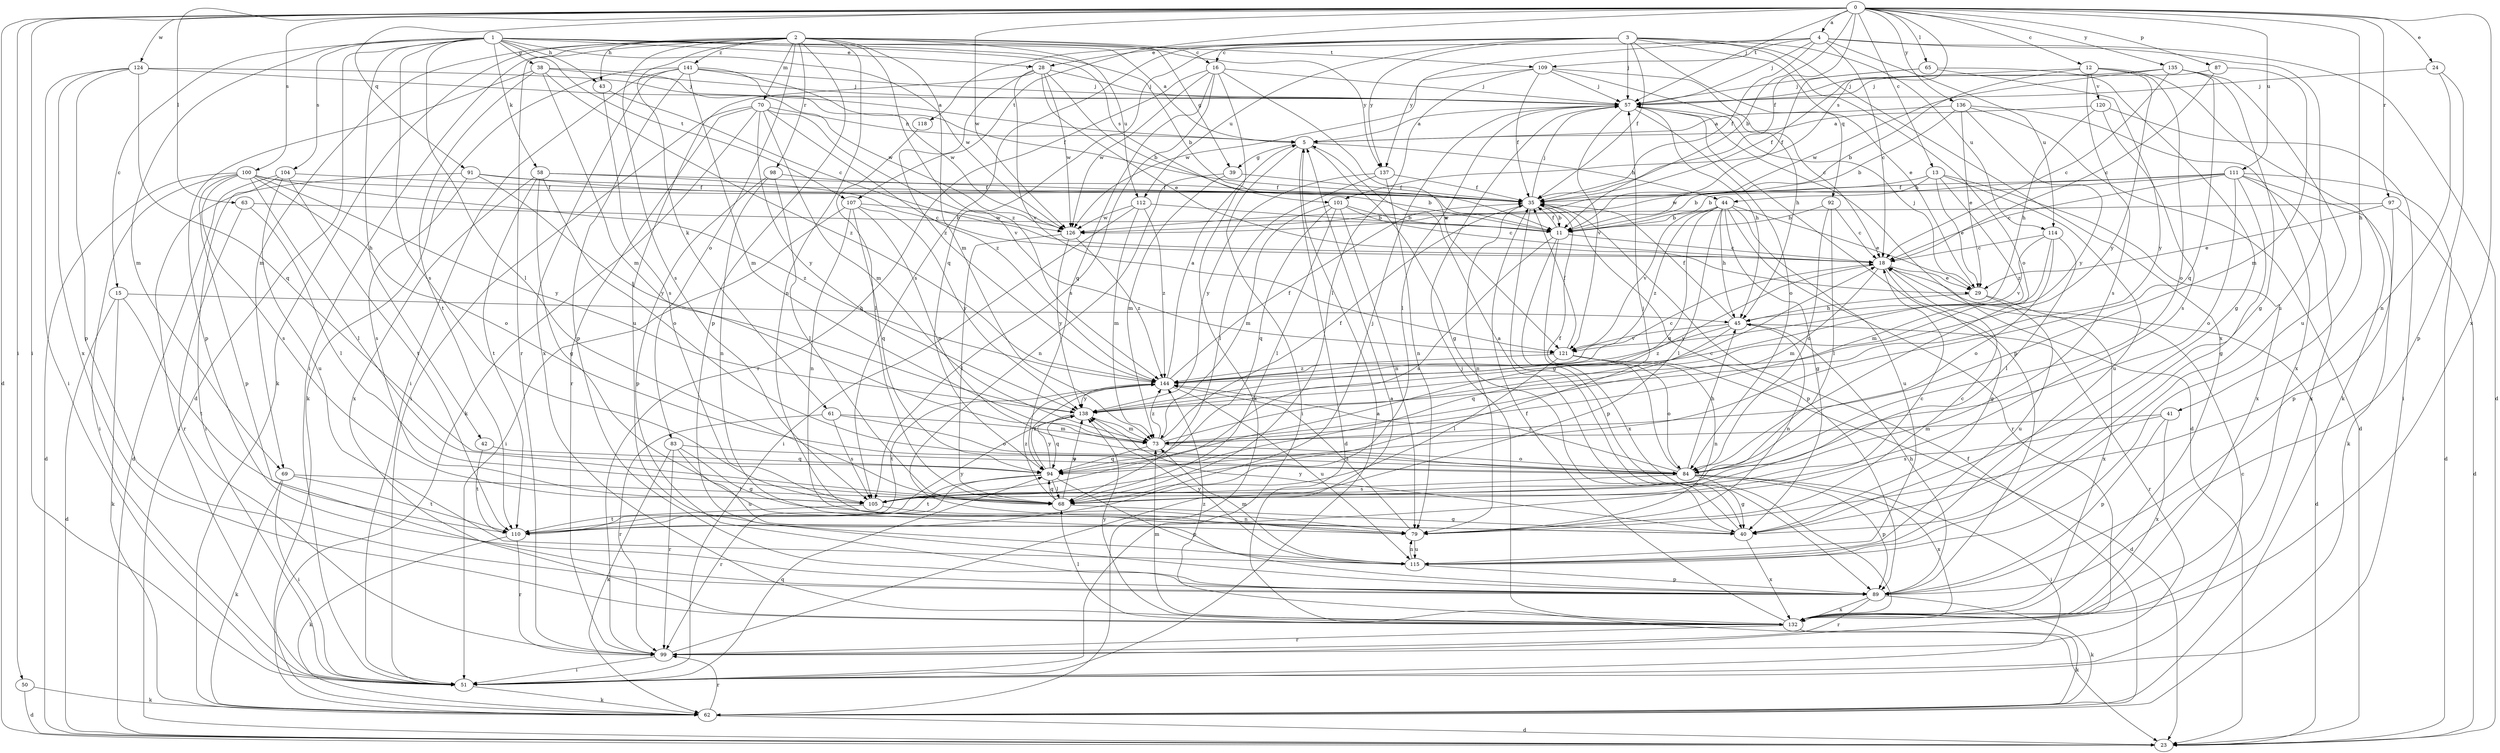 strict digraph  {
0;
1;
2;
3;
4;
5;
11;
12;
13;
15;
16;
18;
23;
24;
28;
29;
35;
38;
39;
40;
41;
42;
43;
44;
45;
50;
51;
57;
58;
61;
62;
63;
65;
68;
69;
70;
73;
79;
83;
84;
87;
89;
91;
92;
94;
97;
98;
99;
100;
101;
104;
105;
107;
109;
110;
111;
112;
114;
115;
118;
120;
121;
124;
126;
132;
135;
136;
137;
138;
141;
144;
0 -> 4  [label=a];
0 -> 11  [label=b];
0 -> 12  [label=c];
0 -> 13  [label=c];
0 -> 23  [label=d];
0 -> 24  [label=e];
0 -> 35  [label=f];
0 -> 41  [label=h];
0 -> 50  [label=i];
0 -> 51  [label=i];
0 -> 57  [label=j];
0 -> 63  [label=l];
0 -> 65  [label=l];
0 -> 87  [label=p];
0 -> 91  [label=q];
0 -> 97  [label=r];
0 -> 100  [label=s];
0 -> 101  [label=s];
0 -> 107  [label=t];
0 -> 111  [label=u];
0 -> 124  [label=w];
0 -> 126  [label=w];
0 -> 132  [label=x];
0 -> 135  [label=y];
0 -> 136  [label=y];
1 -> 5  [label=a];
1 -> 11  [label=b];
1 -> 15  [label=c];
1 -> 23  [label=d];
1 -> 28  [label=e];
1 -> 38  [label=g];
1 -> 42  [label=h];
1 -> 43  [label=h];
1 -> 58  [label=k];
1 -> 68  [label=l];
1 -> 69  [label=m];
1 -> 101  [label=s];
1 -> 104  [label=s];
1 -> 105  [label=s];
1 -> 107  [label=t];
1 -> 126  [label=w];
1 -> 137  [label=y];
2 -> 16  [label=c];
2 -> 39  [label=g];
2 -> 43  [label=h];
2 -> 51  [label=i];
2 -> 61  [label=k];
2 -> 62  [label=k];
2 -> 69  [label=m];
2 -> 70  [label=m];
2 -> 73  [label=m];
2 -> 79  [label=n];
2 -> 83  [label=o];
2 -> 89  [label=p];
2 -> 98  [label=r];
2 -> 99  [label=r];
2 -> 105  [label=s];
2 -> 109  [label=t];
2 -> 112  [label=u];
2 -> 141  [label=z];
2 -> 144  [label=z];
3 -> 28  [label=e];
3 -> 29  [label=e];
3 -> 35  [label=f];
3 -> 57  [label=j];
3 -> 84  [label=o];
3 -> 92  [label=q];
3 -> 94  [label=q];
3 -> 105  [label=s];
3 -> 112  [label=u];
3 -> 114  [label=u];
3 -> 118  [label=v];
3 -> 132  [label=x];
3 -> 137  [label=y];
4 -> 16  [label=c];
4 -> 18  [label=c];
4 -> 23  [label=d];
4 -> 35  [label=f];
4 -> 57  [label=j];
4 -> 109  [label=t];
4 -> 114  [label=u];
4 -> 115  [label=u];
4 -> 137  [label=y];
5 -> 23  [label=d];
5 -> 39  [label=g];
5 -> 40  [label=g];
5 -> 44  [label=h];
5 -> 51  [label=i];
11 -> 18  [label=c];
11 -> 35  [label=f];
11 -> 89  [label=p];
11 -> 105  [label=s];
11 -> 132  [label=x];
12 -> 11  [label=b];
12 -> 35  [label=f];
12 -> 62  [label=k];
12 -> 84  [label=o];
12 -> 105  [label=s];
12 -> 120  [label=v];
12 -> 138  [label=y];
13 -> 11  [label=b];
13 -> 29  [label=e];
13 -> 44  [label=h];
13 -> 115  [label=u];
13 -> 132  [label=x];
13 -> 144  [label=z];
15 -> 23  [label=d];
15 -> 45  [label=h];
15 -> 62  [label=k];
15 -> 110  [label=t];
16 -> 57  [label=j];
16 -> 62  [label=k];
16 -> 94  [label=q];
16 -> 99  [label=r];
16 -> 105  [label=s];
16 -> 121  [label=v];
16 -> 126  [label=w];
18 -> 23  [label=d];
18 -> 29  [label=e];
18 -> 40  [label=g];
18 -> 73  [label=m];
18 -> 138  [label=y];
24 -> 57  [label=j];
24 -> 79  [label=n];
24 -> 89  [label=p];
28 -> 11  [label=b];
28 -> 29  [label=e];
28 -> 57  [label=j];
28 -> 115  [label=u];
28 -> 121  [label=v];
28 -> 126  [label=w];
28 -> 144  [label=z];
29 -> 45  [label=h];
29 -> 57  [label=j];
29 -> 115  [label=u];
29 -> 132  [label=x];
35 -> 11  [label=b];
35 -> 40  [label=g];
35 -> 57  [label=j];
35 -> 79  [label=n];
35 -> 89  [label=p];
38 -> 57  [label=j];
38 -> 73  [label=m];
38 -> 89  [label=p];
38 -> 110  [label=t];
38 -> 126  [label=w];
38 -> 144  [label=z];
39 -> 35  [label=f];
39 -> 73  [label=m];
39 -> 79  [label=n];
40 -> 5  [label=a];
40 -> 132  [label=x];
40 -> 138  [label=y];
41 -> 73  [label=m];
41 -> 89  [label=p];
41 -> 105  [label=s];
41 -> 132  [label=x];
42 -> 94  [label=q];
42 -> 110  [label=t];
43 -> 18  [label=c];
43 -> 105  [label=s];
44 -> 11  [label=b];
44 -> 29  [label=e];
44 -> 40  [label=g];
44 -> 45  [label=h];
44 -> 68  [label=l];
44 -> 94  [label=q];
44 -> 99  [label=r];
44 -> 115  [label=u];
44 -> 121  [label=v];
44 -> 144  [label=z];
45 -> 35  [label=f];
45 -> 79  [label=n];
45 -> 94  [label=q];
45 -> 99  [label=r];
45 -> 121  [label=v];
45 -> 144  [label=z];
50 -> 23  [label=d];
50 -> 62  [label=k];
51 -> 5  [label=a];
51 -> 18  [label=c];
51 -> 62  [label=k];
51 -> 94  [label=q];
57 -> 5  [label=a];
57 -> 23  [label=d];
57 -> 45  [label=h];
57 -> 68  [label=l];
57 -> 84  [label=o];
57 -> 89  [label=p];
57 -> 121  [label=v];
58 -> 18  [label=c];
58 -> 35  [label=f];
58 -> 40  [label=g];
58 -> 84  [label=o];
58 -> 110  [label=t];
58 -> 132  [label=x];
61 -> 73  [label=m];
61 -> 84  [label=o];
61 -> 99  [label=r];
61 -> 105  [label=s];
62 -> 23  [label=d];
62 -> 35  [label=f];
62 -> 99  [label=r];
63 -> 11  [label=b];
63 -> 68  [label=l];
63 -> 99  [label=r];
65 -> 35  [label=f];
65 -> 40  [label=g];
65 -> 57  [label=j];
65 -> 138  [label=y];
68 -> 40  [label=g];
68 -> 94  [label=q];
68 -> 138  [label=y];
68 -> 144  [label=z];
69 -> 51  [label=i];
69 -> 62  [label=k];
69 -> 68  [label=l];
69 -> 110  [label=t];
70 -> 51  [label=i];
70 -> 62  [label=k];
70 -> 73  [label=m];
70 -> 99  [label=r];
70 -> 121  [label=v];
70 -> 138  [label=y];
70 -> 144  [label=z];
70 -> 5  [label=n];
73 -> 18  [label=c];
73 -> 35  [label=f];
73 -> 84  [label=o];
73 -> 94  [label=q];
73 -> 144  [label=z];
79 -> 18  [label=c];
79 -> 115  [label=u];
79 -> 144  [label=z];
83 -> 40  [label=g];
83 -> 62  [label=k];
83 -> 84  [label=o];
83 -> 99  [label=r];
83 -> 115  [label=u];
84 -> 35  [label=f];
84 -> 40  [label=g];
84 -> 45  [label=h];
84 -> 51  [label=i];
84 -> 89  [label=p];
84 -> 105  [label=s];
84 -> 132  [label=x];
84 -> 144  [label=z];
87 -> 18  [label=c];
87 -> 57  [label=j];
87 -> 73  [label=m];
89 -> 45  [label=h];
89 -> 62  [label=k];
89 -> 99  [label=r];
89 -> 132  [label=x];
91 -> 11  [label=b];
91 -> 35  [label=f];
91 -> 51  [label=i];
91 -> 105  [label=s];
91 -> 138  [label=y];
92 -> 11  [label=b];
92 -> 18  [label=c];
92 -> 68  [label=l];
92 -> 84  [label=o];
94 -> 68  [label=l];
94 -> 89  [label=p];
94 -> 99  [label=r];
94 -> 110  [label=t];
94 -> 138  [label=y];
94 -> 144  [label=z];
97 -> 23  [label=d];
97 -> 29  [label=e];
97 -> 89  [label=p];
97 -> 126  [label=w];
98 -> 35  [label=f];
98 -> 68  [label=l];
98 -> 79  [label=n];
98 -> 89  [label=p];
99 -> 5  [label=a];
99 -> 51  [label=i];
100 -> 23  [label=d];
100 -> 35  [label=f];
100 -> 51  [label=i];
100 -> 68  [label=l];
100 -> 84  [label=o];
100 -> 89  [label=p];
100 -> 105  [label=s];
100 -> 138  [label=y];
100 -> 144  [label=z];
101 -> 11  [label=b];
101 -> 18  [label=c];
101 -> 68  [label=l];
101 -> 73  [label=m];
101 -> 79  [label=n];
101 -> 94  [label=q];
104 -> 23  [label=d];
104 -> 35  [label=f];
104 -> 51  [label=i];
104 -> 110  [label=t];
104 -> 115  [label=u];
105 -> 57  [label=j];
105 -> 79  [label=n];
105 -> 110  [label=t];
107 -> 51  [label=i];
107 -> 79  [label=n];
107 -> 84  [label=o];
107 -> 94  [label=q];
107 -> 126  [label=w];
107 -> 138  [label=y];
109 -> 18  [label=c];
109 -> 35  [label=f];
109 -> 45  [label=h];
109 -> 57  [label=j];
109 -> 68  [label=l];
109 -> 126  [label=w];
110 -> 18  [label=c];
110 -> 57  [label=j];
110 -> 62  [label=k];
110 -> 99  [label=r];
110 -> 138  [label=y];
111 -> 11  [label=b];
111 -> 18  [label=c];
111 -> 23  [label=d];
111 -> 35  [label=f];
111 -> 40  [label=g];
111 -> 62  [label=k];
111 -> 84  [label=o];
111 -> 126  [label=w];
111 -> 132  [label=x];
112 -> 11  [label=b];
112 -> 51  [label=i];
112 -> 73  [label=m];
112 -> 126  [label=w];
112 -> 144  [label=z];
114 -> 18  [label=c];
114 -> 68  [label=l];
114 -> 73  [label=m];
114 -> 84  [label=o];
114 -> 121  [label=v];
115 -> 73  [label=m];
115 -> 79  [label=n];
115 -> 89  [label=p];
115 -> 138  [label=y];
118 -> 68  [label=l];
120 -> 5  [label=a];
120 -> 45  [label=h];
120 -> 51  [label=i];
120 -> 105  [label=s];
121 -> 23  [label=d];
121 -> 35  [label=f];
121 -> 68  [label=l];
121 -> 79  [label=n];
121 -> 84  [label=o];
121 -> 144  [label=z];
124 -> 5  [label=a];
124 -> 51  [label=i];
124 -> 57  [label=j];
124 -> 89  [label=p];
124 -> 94  [label=q];
124 -> 132  [label=x];
126 -> 68  [label=l];
126 -> 138  [label=y];
126 -> 144  [label=z];
132 -> 35  [label=f];
132 -> 57  [label=j];
132 -> 62  [label=k];
132 -> 68  [label=l];
132 -> 73  [label=m];
132 -> 99  [label=r];
132 -> 138  [label=y];
132 -> 144  [label=z];
135 -> 18  [label=c];
135 -> 40  [label=g];
135 -> 57  [label=j];
135 -> 94  [label=q];
135 -> 115  [label=u];
135 -> 126  [label=w];
136 -> 5  [label=a];
136 -> 11  [label=b];
136 -> 23  [label=d];
136 -> 29  [label=e];
136 -> 132  [label=x];
136 -> 138  [label=y];
137 -> 35  [label=f];
137 -> 68  [label=l];
137 -> 79  [label=n];
137 -> 138  [label=y];
138 -> 73  [label=m];
138 -> 94  [label=q];
141 -> 35  [label=f];
141 -> 51  [label=i];
141 -> 57  [label=j];
141 -> 62  [label=k];
141 -> 73  [label=m];
141 -> 89  [label=p];
141 -> 126  [label=w];
141 -> 132  [label=x];
144 -> 5  [label=a];
144 -> 18  [label=c];
144 -> 35  [label=f];
144 -> 110  [label=t];
144 -> 115  [label=u];
144 -> 138  [label=y];
}
